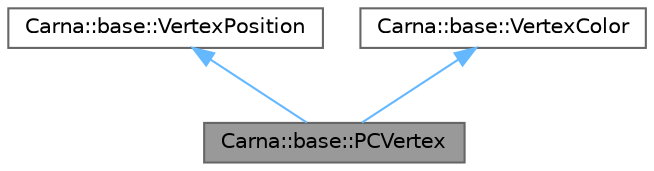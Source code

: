 digraph "Carna::base::PCVertex"
{
 // LATEX_PDF_SIZE
  bgcolor="transparent";
  edge [fontname=Helvetica,fontsize=10,labelfontname=Helvetica,labelfontsize=10];
  node [fontname=Helvetica,fontsize=10,shape=box,height=0.2,width=0.4];
  Node1 [id="Node000001",label="Carna::base::PCVertex",height=0.2,width=0.4,color="gray40", fillcolor="grey60", style="filled", fontcolor="black",tooltip="Defines vertex that consists of the two attributes position and color."];
  Node2 -> Node1 [id="edge1_Node000001_Node000002",dir="back",color="steelblue1",style="solid",tooltip=" "];
  Node2 [id="Node000002",label="Carna::base::VertexPosition",height=0.2,width=0.4,color="gray40", fillcolor="white", style="filled",URL="$structCarna_1_1base_1_1VertexPosition.html",tooltip="Defines vertex component for position vectors. Usage is explained here."];
  Node3 -> Node1 [id="edge2_Node000001_Node000003",dir="back",color="steelblue1",style="solid",tooltip=" "];
  Node3 [id="Node000003",label="Carna::base::VertexColor",height=0.2,width=0.4,color="gray40", fillcolor="white", style="filled",URL="$structCarna_1_1base_1_1VertexColor.html",tooltip="Defines vertex component for colors. Usage is explained here."];
}
